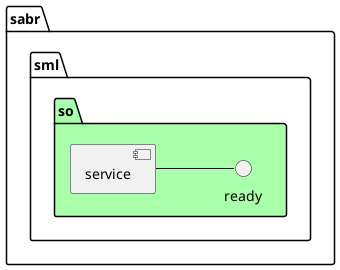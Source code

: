 @startuml
left to right direction


    package "sabr" as sabr {
package "sml" as sabrsml {
package "so" as sabrsmlso #aaffaa {
 component "service" as sabrsmlsoservice
 interface "ready" as sabrsmlsoserviceready
sabrsmlsoservice -- sabrsmlsoserviceready
}
}
}

    
















@enduml
